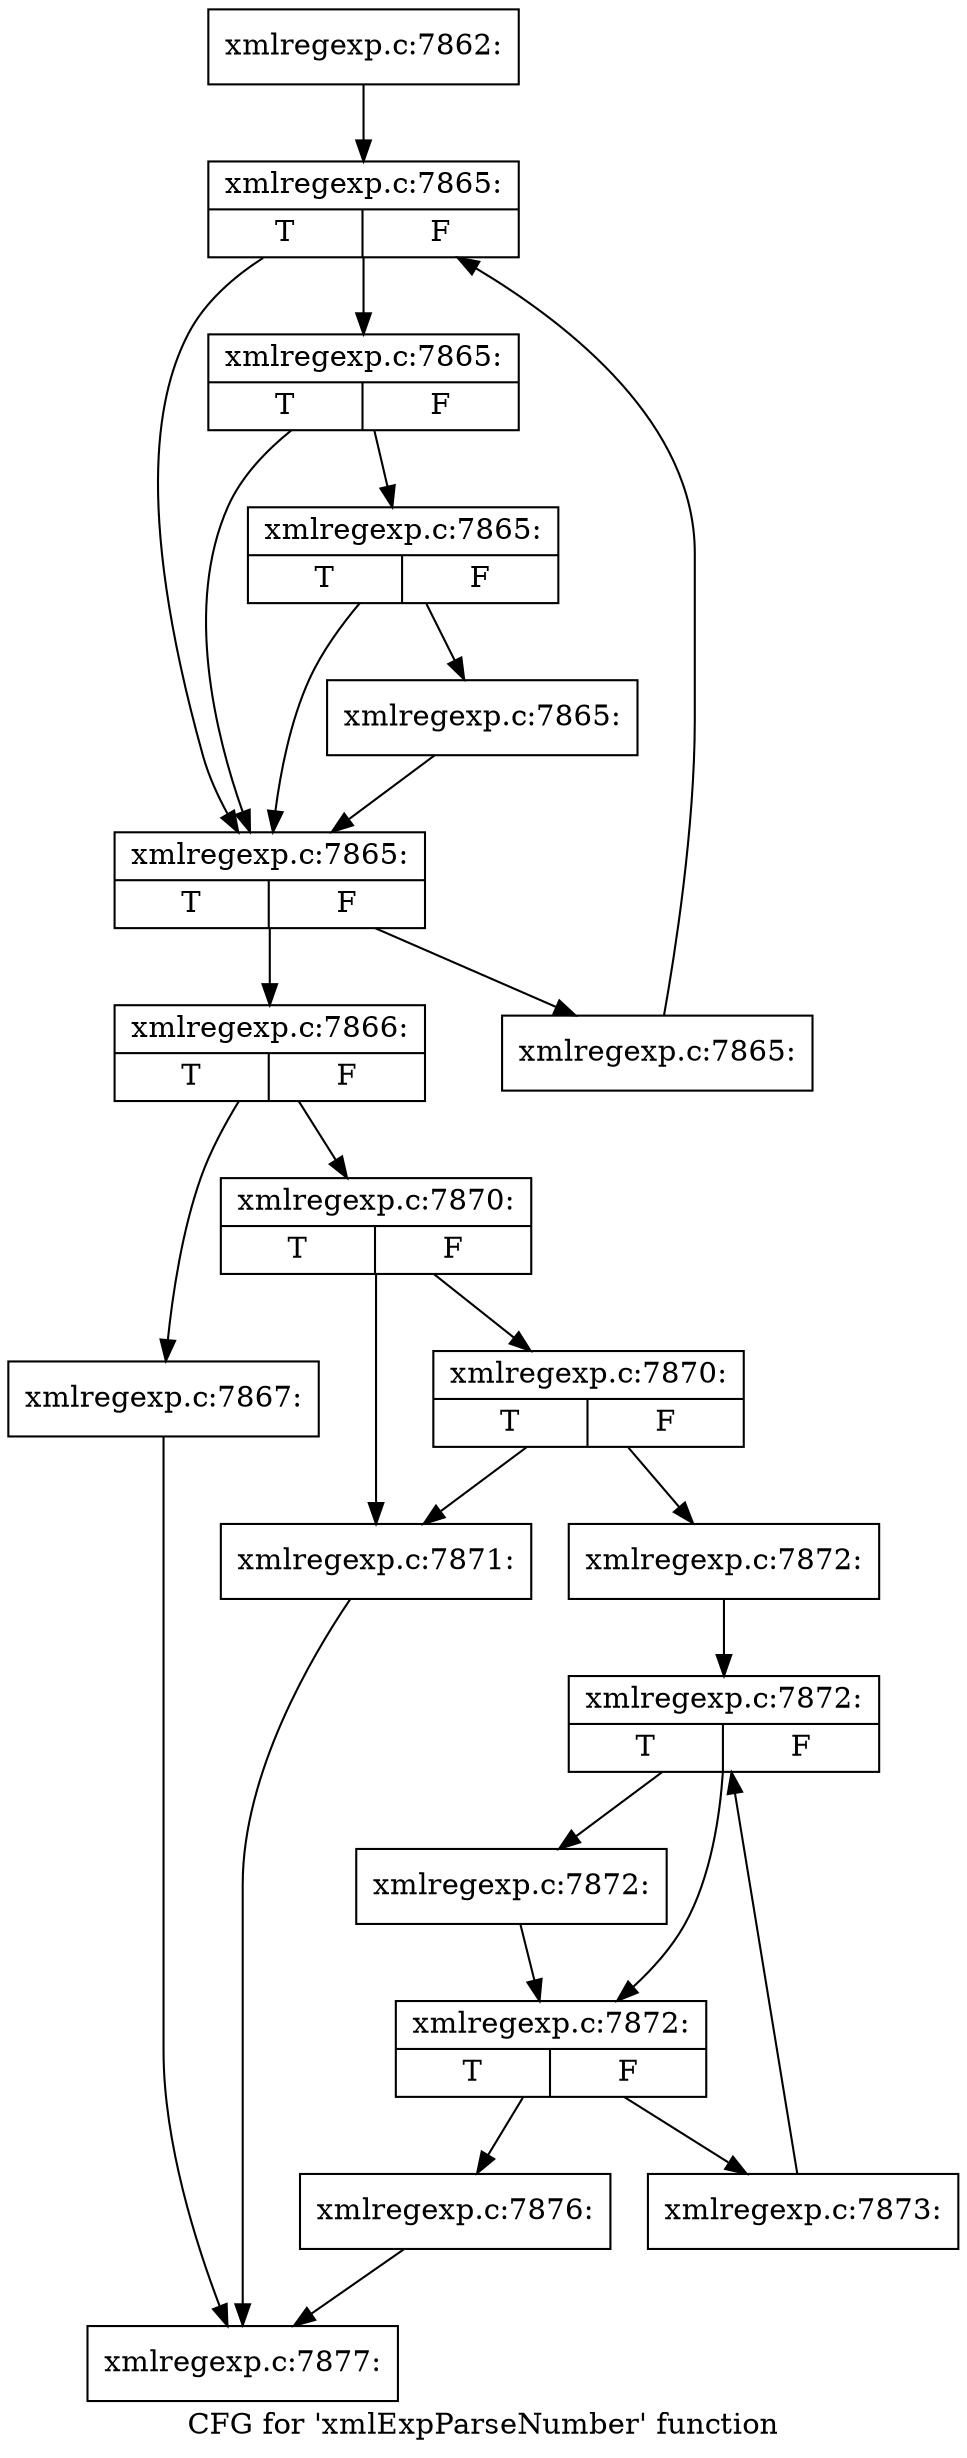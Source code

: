 digraph "CFG for 'xmlExpParseNumber' function" {
	label="CFG for 'xmlExpParseNumber' function";

	Node0x3dbaf60 [shape=record,label="{xmlregexp.c:7862:}"];
	Node0x3dbaf60 -> Node0x3dc1970;
	Node0x3dc1970 [shape=record,label="{xmlregexp.c:7865:|{<s0>T|<s1>F}}"];
	Node0x3dc1970 -> Node0x3dbb160;
	Node0x3dc1970 -> Node0x3dbb250;
	Node0x3dbb250 [shape=record,label="{xmlregexp.c:7865:|{<s0>T|<s1>F}}"];
	Node0x3dbb250 -> Node0x3dbb160;
	Node0x3dbb250 -> Node0x3dbb200;
	Node0x3dbb200 [shape=record,label="{xmlregexp.c:7865:|{<s0>T|<s1>F}}"];
	Node0x3dbb200 -> Node0x3dbb160;
	Node0x3dbb200 -> Node0x3dbb1b0;
	Node0x3dbb1b0 [shape=record,label="{xmlregexp.c:7865:}"];
	Node0x3dbb1b0 -> Node0x3dbb160;
	Node0x3dbb160 [shape=record,label="{xmlregexp.c:7865:|{<s0>T|<s1>F}}"];
	Node0x3dbb160 -> Node0x3dd8fd0;
	Node0x3dbb160 -> Node0x3dbb110;
	Node0x3dd8fd0 [shape=record,label="{xmlregexp.c:7865:}"];
	Node0x3dd8fd0 -> Node0x3dc1970;
	Node0x3dbb110 [shape=record,label="{xmlregexp.c:7866:|{<s0>T|<s1>F}}"];
	Node0x3dbb110 -> Node0x3dd97c0;
	Node0x3dbb110 -> Node0x3dd9810;
	Node0x3dd97c0 [shape=record,label="{xmlregexp.c:7867:}"];
	Node0x3dd97c0 -> Node0x3dc1410;
	Node0x3dd9810 [shape=record,label="{xmlregexp.c:7870:|{<s0>T|<s1>F}}"];
	Node0x3dd9810 -> Node0x3dda200;
	Node0x3dd9810 -> Node0x3dda2a0;
	Node0x3dda2a0 [shape=record,label="{xmlregexp.c:7870:|{<s0>T|<s1>F}}"];
	Node0x3dda2a0 -> Node0x3dda200;
	Node0x3dda2a0 -> Node0x3dda250;
	Node0x3dda200 [shape=record,label="{xmlregexp.c:7871:}"];
	Node0x3dda200 -> Node0x3dc1410;
	Node0x3dda250 [shape=record,label="{xmlregexp.c:7872:}"];
	Node0x3dda250 -> Node0x3ddacd0;
	Node0x3ddacd0 [shape=record,label="{xmlregexp.c:7872:|{<s0>T|<s1>F}}"];
	Node0x3ddacd0 -> Node0x3dd9020;
	Node0x3ddacd0 -> Node0x3ddaf70;
	Node0x3dd9020 [shape=record,label="{xmlregexp.c:7872:}"];
	Node0x3dd9020 -> Node0x3ddaf70;
	Node0x3ddaf70 [shape=record,label="{xmlregexp.c:7872:|{<s0>T|<s1>F}}"];
	Node0x3ddaf70 -> Node0x3ddb760;
	Node0x3ddaf70 -> Node0x3ddaef0;
	Node0x3ddb760 [shape=record,label="{xmlregexp.c:7873:}"];
	Node0x3ddb760 -> Node0x3ddacd0;
	Node0x3ddaef0 [shape=record,label="{xmlregexp.c:7876:}"];
	Node0x3ddaef0 -> Node0x3dc1410;
	Node0x3dc1410 [shape=record,label="{xmlregexp.c:7877:}"];
}
